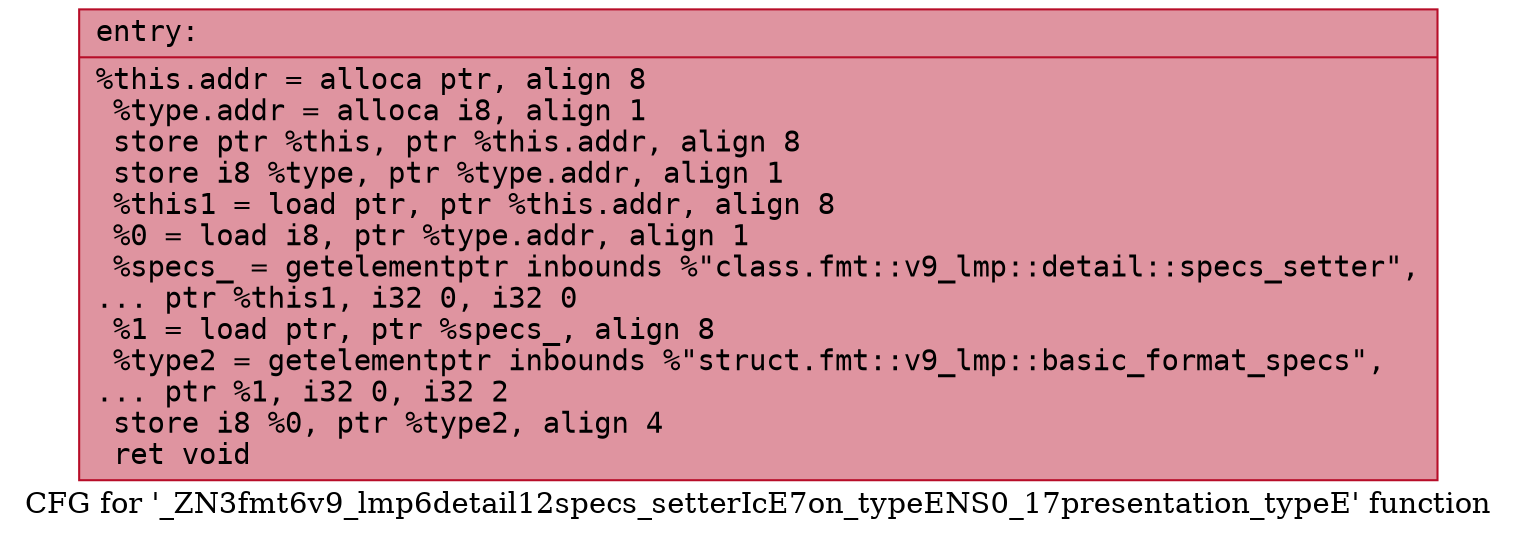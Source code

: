 digraph "CFG for '_ZN3fmt6v9_lmp6detail12specs_setterIcE7on_typeENS0_17presentation_typeE' function" {
	label="CFG for '_ZN3fmt6v9_lmp6detail12specs_setterIcE7on_typeENS0_17presentation_typeE' function";

	Node0x556bfea9ca90 [shape=record,color="#b70d28ff", style=filled, fillcolor="#b70d2870" fontname="Courier",label="{entry:\l|  %this.addr = alloca ptr, align 8\l  %type.addr = alloca i8, align 1\l  store ptr %this, ptr %this.addr, align 8\l  store i8 %type, ptr %type.addr, align 1\l  %this1 = load ptr, ptr %this.addr, align 8\l  %0 = load i8, ptr %type.addr, align 1\l  %specs_ = getelementptr inbounds %\"class.fmt::v9_lmp::detail::specs_setter\",\l... ptr %this1, i32 0, i32 0\l  %1 = load ptr, ptr %specs_, align 8\l  %type2 = getelementptr inbounds %\"struct.fmt::v9_lmp::basic_format_specs\",\l... ptr %1, i32 0, i32 2\l  store i8 %0, ptr %type2, align 4\l  ret void\l}"];
}
